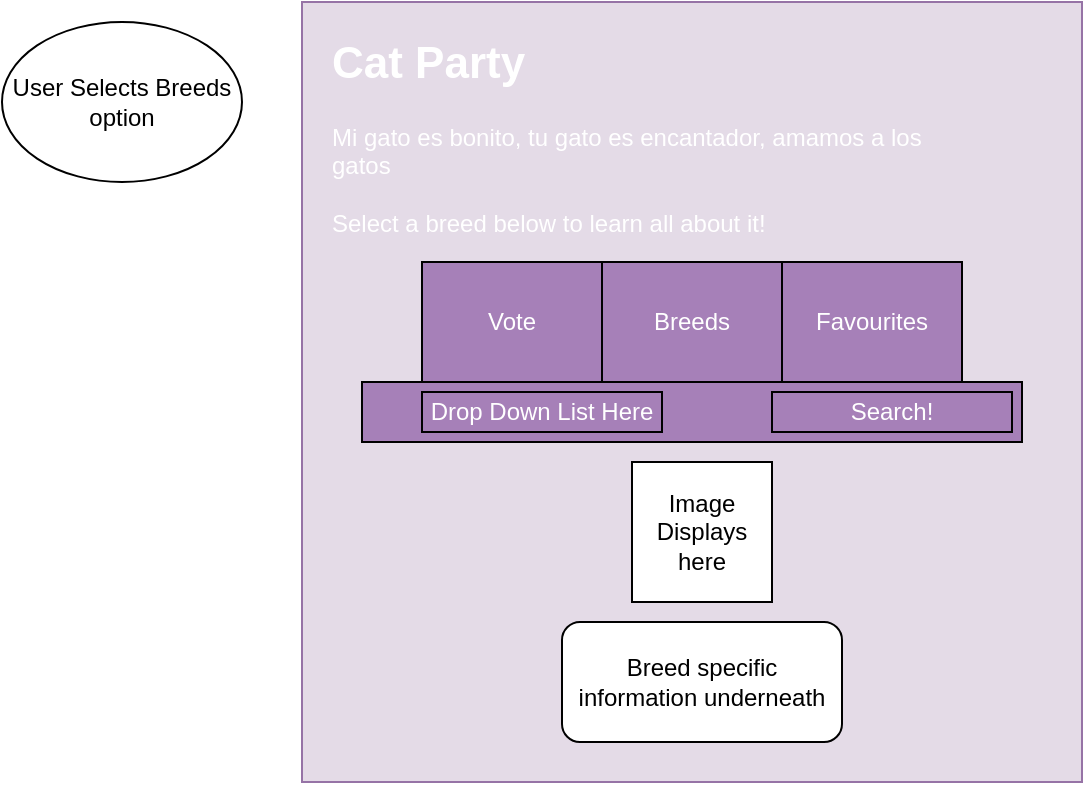 <mxfile version="21.2.9" type="github">
  <diagram name="Page-1" id="peKFim6c7-G3USQglK8f">
    <mxGraphModel dx="954" dy="1675" grid="1" gridSize="10" guides="1" tooltips="1" connect="1" arrows="1" fold="1" page="1" pageScale="1" pageWidth="827" pageHeight="1169" math="0" shadow="0">
      <root>
        <mxCell id="0" />
        <mxCell id="1" parent="0" />
        <mxCell id="zlFY3Aq6qTcon-z1RUTu-1" value="" style="whiteSpace=wrap;html=1;aspect=fixed;fillColor=#E4DBE7;strokeColor=#9673a6;" vertex="1" parent="1">
          <mxGeometry x="170" y="-270" width="390" height="390" as="geometry" />
        </mxCell>
        <mxCell id="zlFY3Aq6qTcon-z1RUTu-2" value="&lt;h1&gt;&lt;font style=&quot;font-size: 22px;&quot; color=&quot;#ffffff&quot;&gt;Cat Party&lt;/font&gt;&lt;/h1&gt;&lt;div&gt;&lt;font color=&quot;#ffffff&quot;&gt;Mi gato es bonito, tu gato es encantador,&amp;nbsp;amamos a los gatos&lt;/font&gt;&lt;/div&gt;&lt;div&gt;&lt;font color=&quot;#ffffff&quot;&gt;&lt;br&gt;&lt;/font&gt;&lt;/div&gt;&lt;div&gt;&lt;font color=&quot;#ffffff&quot;&gt;Select a breed below to learn all about it!&lt;/font&gt;&lt;/div&gt;" style="text;html=1;strokeColor=none;fillColor=none;spacing=5;spacingTop=-20;whiteSpace=wrap;overflow=hidden;rounded=0;" vertex="1" parent="1">
          <mxGeometry x="180" y="-260" width="310" height="110" as="geometry" />
        </mxCell>
        <mxCell id="zlFY3Aq6qTcon-z1RUTu-3" value="" style="rounded=0;whiteSpace=wrap;html=1;fillColor=#A680B8;" vertex="1" parent="1">
          <mxGeometry x="200" y="-80" width="330" height="30" as="geometry" />
        </mxCell>
        <mxCell id="zlFY3Aq6qTcon-z1RUTu-4" value="&lt;font color=&quot;#ffffff&quot;&gt;Drop Down List Here&lt;/font&gt;" style="rounded=0;whiteSpace=wrap;html=1;fillColor=#A680B8;" vertex="1" parent="1">
          <mxGeometry x="230" y="-75" width="120" height="20" as="geometry" />
        </mxCell>
        <mxCell id="zlFY3Aq6qTcon-z1RUTu-5" value="&lt;font color=&quot;#ffffff&quot;&gt;Search!&lt;/font&gt;" style="rounded=0;whiteSpace=wrap;html=1;fillColor=#A680B8;" vertex="1" parent="1">
          <mxGeometry x="405" y="-75" width="120" height="20" as="geometry" />
        </mxCell>
        <mxCell id="zlFY3Aq6qTcon-z1RUTu-6" value="Image Displays here" style="whiteSpace=wrap;html=1;aspect=fixed;" vertex="1" parent="1">
          <mxGeometry x="335" y="-40" width="70" height="70" as="geometry" />
        </mxCell>
        <mxCell id="zlFY3Aq6qTcon-z1RUTu-7" value="Breed specific information underneath" style="rounded=1;whiteSpace=wrap;html=1;" vertex="1" parent="1">
          <mxGeometry x="300" y="40" width="140" height="60" as="geometry" />
        </mxCell>
        <mxCell id="zlFY3Aq6qTcon-z1RUTu-8" value="&lt;font color=&quot;#ffffff&quot;&gt;Breeds&lt;/font&gt;" style="rounded=1;whiteSpace=wrap;html=1;fillColor=#A680B8;" vertex="1" parent="1">
          <mxGeometry x="230" y="-140" width="270" height="60" as="geometry" />
        </mxCell>
        <mxCell id="zlFY3Aq6qTcon-z1RUTu-9" value="&lt;font color=&quot;#ffffff&quot;&gt;Vote&lt;/font&gt;" style="rounded=0;whiteSpace=wrap;html=1;fillColor=#A680B8;" vertex="1" parent="1">
          <mxGeometry x="230" y="-140" width="90" height="60" as="geometry" />
        </mxCell>
        <mxCell id="zlFY3Aq6qTcon-z1RUTu-10" value="&lt;font color=&quot;#ffffff&quot;&gt;Favourites&lt;/font&gt;" style="rounded=0;whiteSpace=wrap;html=1;fillColor=#A680B8;" vertex="1" parent="1">
          <mxGeometry x="410" y="-140" width="90" height="60" as="geometry" />
        </mxCell>
        <mxCell id="zlFY3Aq6qTcon-z1RUTu-12" value="User Selects Breeds option" style="ellipse;whiteSpace=wrap;html=1;" vertex="1" parent="1">
          <mxGeometry x="20" y="-260" width="120" height="80" as="geometry" />
        </mxCell>
      </root>
    </mxGraphModel>
  </diagram>
</mxfile>
